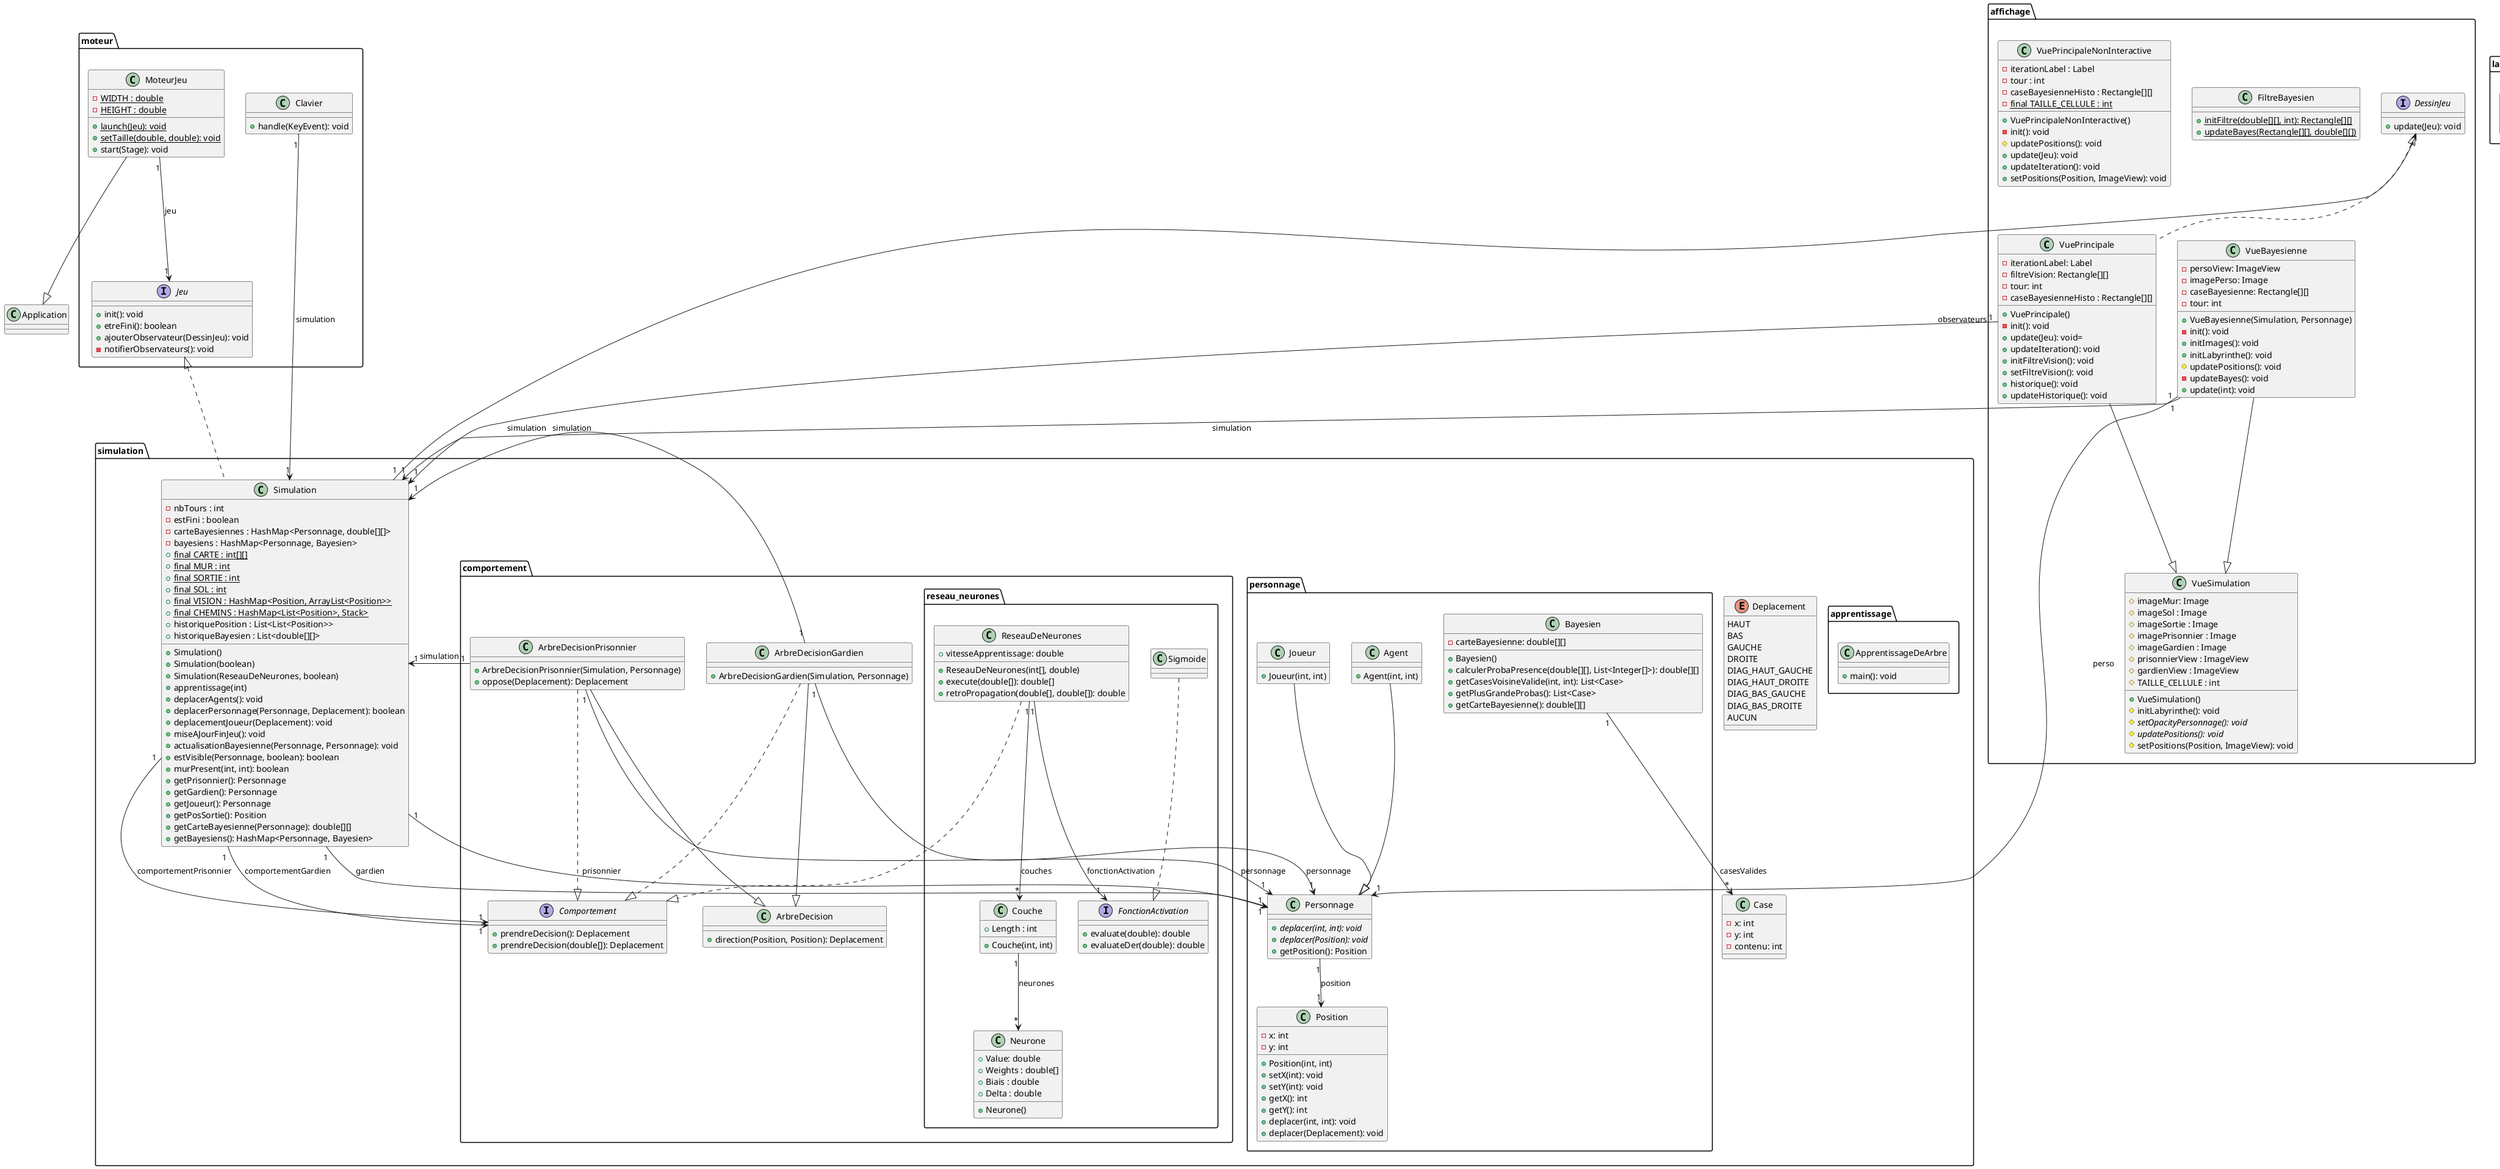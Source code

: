@startuml
class Application


package "moteur"{
  Interface Jeu{
    + init(): void
    + etreFini(): boolean
    + ajouterObservateur(DessinJeu): void
    - notifierObservateurs(): void
  }
  class Clavier{
    + handle(KeyEvent): void
  }
  class MoteurJeu{
    - {static} WIDTH : double
    - {static} HEIGHT : double
    + {static} launch(Jeu): void
    + {static} setTaille(double, double): void
    + start(Stage): void
  }
}
package "lancercalculs"{
  class LancerCalculsChemins{
    + main(): void
  }
  class LancerCalculsVision{
      + main(): void
  }
}
package "outil"{
    class Outil{
      + {static} sauve(String, Object): void
      + {static} applatissement(double[][]): double[]
      + {static} chargerRn(String): ReseauDeNeurones
    }
}
package "simulation"{
  enum Deplacement{
    HAUT
    BAS
    GAUCHE
    DROITE
    DIAG_HAUT_GAUCHE
    DIAG_HAUT_DROITE
    DIAG_BAS_GAUCHE
    DIAG_BAS_DROITE
    AUCUN
  }
  package "apprentissage"{
    class ApprentissageDeArbre{
        + main(): void
    }
  }
  package "comportement"{
    package reseau_neurones{
        class Neurone{
          + Value: double
          + Weights : double[]
          + Biais : double
          + Delta : double
          + Neurone()
        }
        class Couche{
          + Length : int
          + Couche(int, int)
        }
        Interface FonctionActivation{
           + evaluate(double): double
           + evaluateDer(double): double
        }
        class Sigmoide{}
        class ReseauDeNeurones{
          + vitesseApprentissage: double
          + ReseauDeNeurones(int[], double)
          + execute(double[]): double[]
          + retroPropagation(double[], double[]): double
        }
    }
    Interface Comportement{
        + prendreDecision(): Deplacement
        + prendreDecision(double[]): Deplacement
    }
    class ArbreDecision{
        + direction(Position, Position): Deplacement
    }
    class ArbreDecisionGardien{
      + ArbreDecisionGardien(Simulation, Personnage)
    }
    class ArbreDecisionPrisonnier{
          + ArbreDecisionPrisonnier(Simulation, Personnage)
          + oppose(Deplacement): Deplacement
    }
  }
  class Simulation{
    - nbTours : int
    - estFini : boolean
    - carteBayesiennes : HashMap<Personnage, double[][]>
    - bayesiens : HashMap<Personnage, Bayesien>
    + {static} final CARTE : int[][]
    + {static} final MUR : int
    + {static} final SORTIE : int
    + {static} final SOL : int
    + {static} final VISION : HashMap<Position, ArrayList<Position>>
    + {static} final CHEMINS : HashMap<List<Position>, Stack>
    + historiquePosition : List<List<Position>>
    + historiqueBayesien : List<double[][]>
    + Simulation()
    + Simulation(boolean)
    + Simulation(ReseauDeNeurones, boolean)
    + apprentissage(int)
    + deplacerAgents(): void
    + deplacerPersonnage(Personnage, Deplacement): boolean
    + deplacementJoueur(Deplacement): void
    + miseAJourFinJeu(): void
    + actualisationBayesienne(Personnage, Personnage): void
    + estVisible(Personnage, boolean): boolean
    + murPresent(int, int): boolean
    + getPrisonnier(): Personnage
    + getGardien(): Personnage
    + getJoueur(): Personnage
    + getPosSortie(): Position
    + getCarteBayesienne(Personnage): double[][]
    + getBayesiens(): HashMap<Personnage, Bayesien>
  }

  class Case{
    - x: int
    - y: int
    - contenu: int
  }


  package "personnage"{
    class Bayesien{
      - carteBayesienne: double[][]
      + Bayesien()
      + calculerProbaPresence(double[][], List<Integer[]>): double[][]
      + getCasesVoisineValide(int, int): List<Case>
      + getPlusGrandeProbas(): List<Case>
      + getCarteBayesienne(): double[][]
    }
    class Position{
     - x: int
     - y: int
     + Position(int, int)
     + setX(int): void
     + setY(int): void
     + getX(): int
     + getY(): int
     + deplacer(int, int): void
     + deplacer(Deplacement): void
    }

    class Personnage{
      + {abstract} deplacer(int, int): void
      + {abstract} deplacer(Position): void
      + getPosition(): Position
    }

    class Agent{
      + Agent(int, int)
    }
    class Joueur{
      + Joueur(int, int)
    }
  }
}

package "calculs"{
  class CalculVision{
    + {static} recupererVision(): HashMap<Position,ArrayList<Position>>
    + {static} ecrireVision(): void
    + {static} calculerCarteVision(): HashMap
    + {static} calculerVision(int, int): ArrayList
  }
  class CalculChemins{
    + {static} recupererChemin(): HashMap<List<Position>, Stack>
    + {static} ecrireChemins(): void
    + {static} calculerChemins(): HashMap<List<Position>,Stack>
    + {static} isValid(int, int, Position): boolean
    + {static} isUnblocked(int[][], int, int, Position): boolean
    + {static} isDestination(Position, Position): boolean
    + {static} calculateHValue(Position, Position): double
    + {static} tracePath(Cell[][], Position): Stack
    + {static} aStarSearch(int[][], int, int, Position, Position): Stack
  }
}

package "affichage" {
  Interface DessinJeu{
    + update(Jeu): void
  }
  class VueSimulation{
    # imageMur: Image
    # imageSol : Image
    # imageSortie : Image
    # imagePrisonnier : Image
    # imageGardien : Image
    # prisonnierView : ImageView
    # gardienView : ImageView
    # TAILLE_CELLULE : int
    + VueSimulation()
    # initLabyrinthe(): void
    # {abstract} setOpacityPersonnage(): void
    # {abstract} updatePositions(): void
    # setPositions(Position, ImageView): void
  }
  class FiltreBayesien{
    + {static} initFiltre(double[][], int): Rectangle[][]
    + {static} updateBayes(Rectangle[][], double[][])
  }
  class VuePrincipale{
    - iterationLabel: Label
    - filtreVision: Rectangle[][]
    - tour: int
    - caseBayesienneHisto : Rectangle[][]
    + VuePrincipale()
    - init(): void
    + update(Jeu): void=
    + updateIteration(): void
    + initFiltreVision(): void
    + setFiltreVision(): void
    + historique(): void
    + updateHistorique(): void

  }

  class VueBayesienne{
      - persoView: ImageView
      - imagePerso: Image
      - caseBayesienne: Rectangle[][]
      - tour: int
      + VueBayesienne(Simulation, Personnage)
      - init(): void
      + initImages(): void
      + initLabyrinthe(): void
      # updatePositions(): void
      - updateBayes(): void
      + update(int): void
  }
  class VuePrincipaleNonInteractive{
    - iterationLabel : Label
    - tour : int
    - caseBayesienneHisto : Rectangle[][]
    - {static} final TAILLE_CELLULE : int
    + VuePrincipaleNonInteractive()
    - init(): void
    # updatePositions(): void
    + update(Jeu): void
    + updateIteration(): void
    + setPositions(Position, ImageView): void
  }
}

package "main"{
  class Main{
    + main(): void
  }
}

Bayesien "1" --> "*" Case: casesValides
Agent --|> Personnage
Joueur --|> Personnage
Personnage "1" --> "1" Position : position
MoteurJeu --|> Application
MoteurJeu "1" --> "1" Jeu: jeu
Simulation "1" --> "*" DessinJeu : observateurs
DessinJeu <|.. VuePrincipale
VuePrincipale --|> VueSimulation
VueBayesienne --|> VueSimulation
VueBayesienne "1"-->"1" Simulation : simulation
VuePrincipale "1"-->"1" Simulation : simulation
VueBayesienne "1"-->"1" Personnage : perso
Simulation "1" --> "1" Personnage: gardien
Simulation "1" --> "1" Personnage: prisonnier
Simulation "1" --> "1" Comportement: comportementGardien
Simulation "1" --> "1" Comportement: comportementPrisonnier
Clavier "1" --> "1" Simulation : simulation
Jeu <|.. Simulation
Couche "1" --> "*" Neurone : neurones
Sigmoide ..|> FonctionActivation
ReseauDeNeurones ..|> Comportement
ReseauDeNeurones "1" --> "*" Couche: couches
ReseauDeNeurones "1" --> "1" FonctionActivation: fonctionActivation
ArbreDecisionPrisonnier --|> ArbreDecision
ArbreDecisionGardien --|> ArbreDecision
ArbreDecisionPrisonnier ..|> Comportement
ArbreDecisionGardien ..|> Comportement
ArbreDecisionPrisonnier "1" --> "1" Simulation: simulation
ArbreDecisionPrisonnier "1" --> "1" Personnage: personnage
ArbreDecisionGardien "1" --> "1" Simulation: simulation
ArbreDecisionGardien "1" --> "1" Personnage: personnage

@enduml